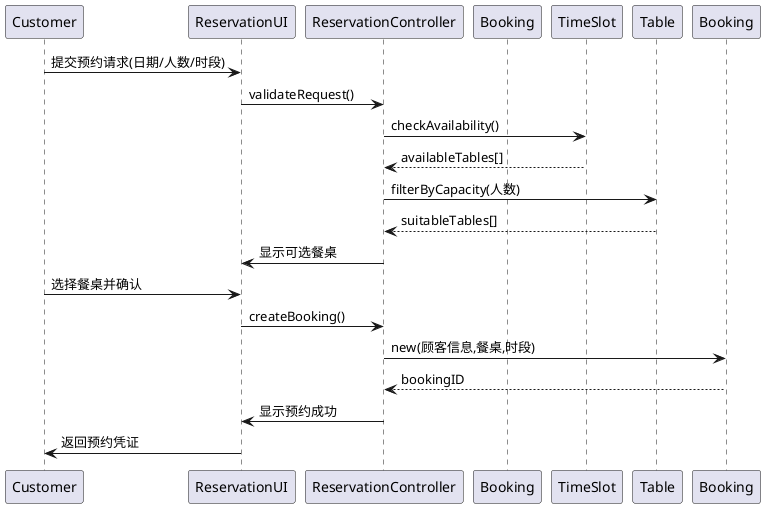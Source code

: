 @startuml reservation_sequence
participant "Customer" as user
participant "ReservationUI" as boundary
participant "ReservationController" as control
participant "Booking" as entity
participant "Table" as entity
participant "TimeSlot" as entity

user -> boundary: 提交预约请求(日期/人数/时段)
boundary -> control: validateRequest()
control -> TimeSlot: checkAvailability()
TimeSlot --> control: availableTables[]
control -> Table: filterByCapacity(人数)
Table --> control: suitableTables[]
control -> boundary: 显示可选餐桌
user -> boundary: 选择餐桌并确认
boundary -> control: createBooking()
control -> Booking: new(顾客信息,餐桌,时段)
Booking --> control: bookingID
control -> boundary: 显示预约成功
boundary -> user: 返回预约凭证
@enduml